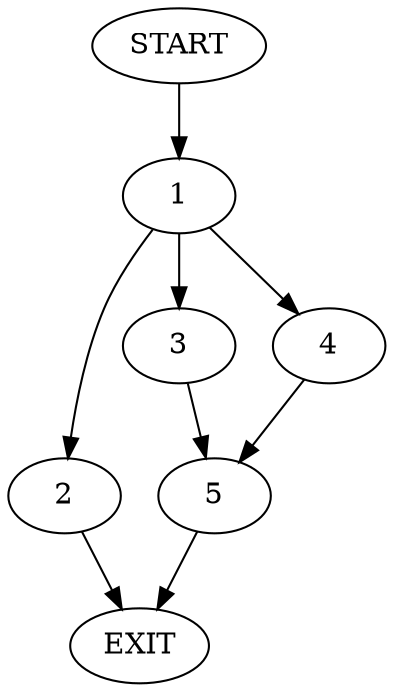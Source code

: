 digraph {
0 [label="START"];
1;
2;
3;
4;
5;
6 [label="EXIT"];
0 -> 1;
1 -> 2;
1 -> 3;
1 -> 4;
2 -> 6;
4 -> 5;
3 -> 5;
5 -> 6;
}